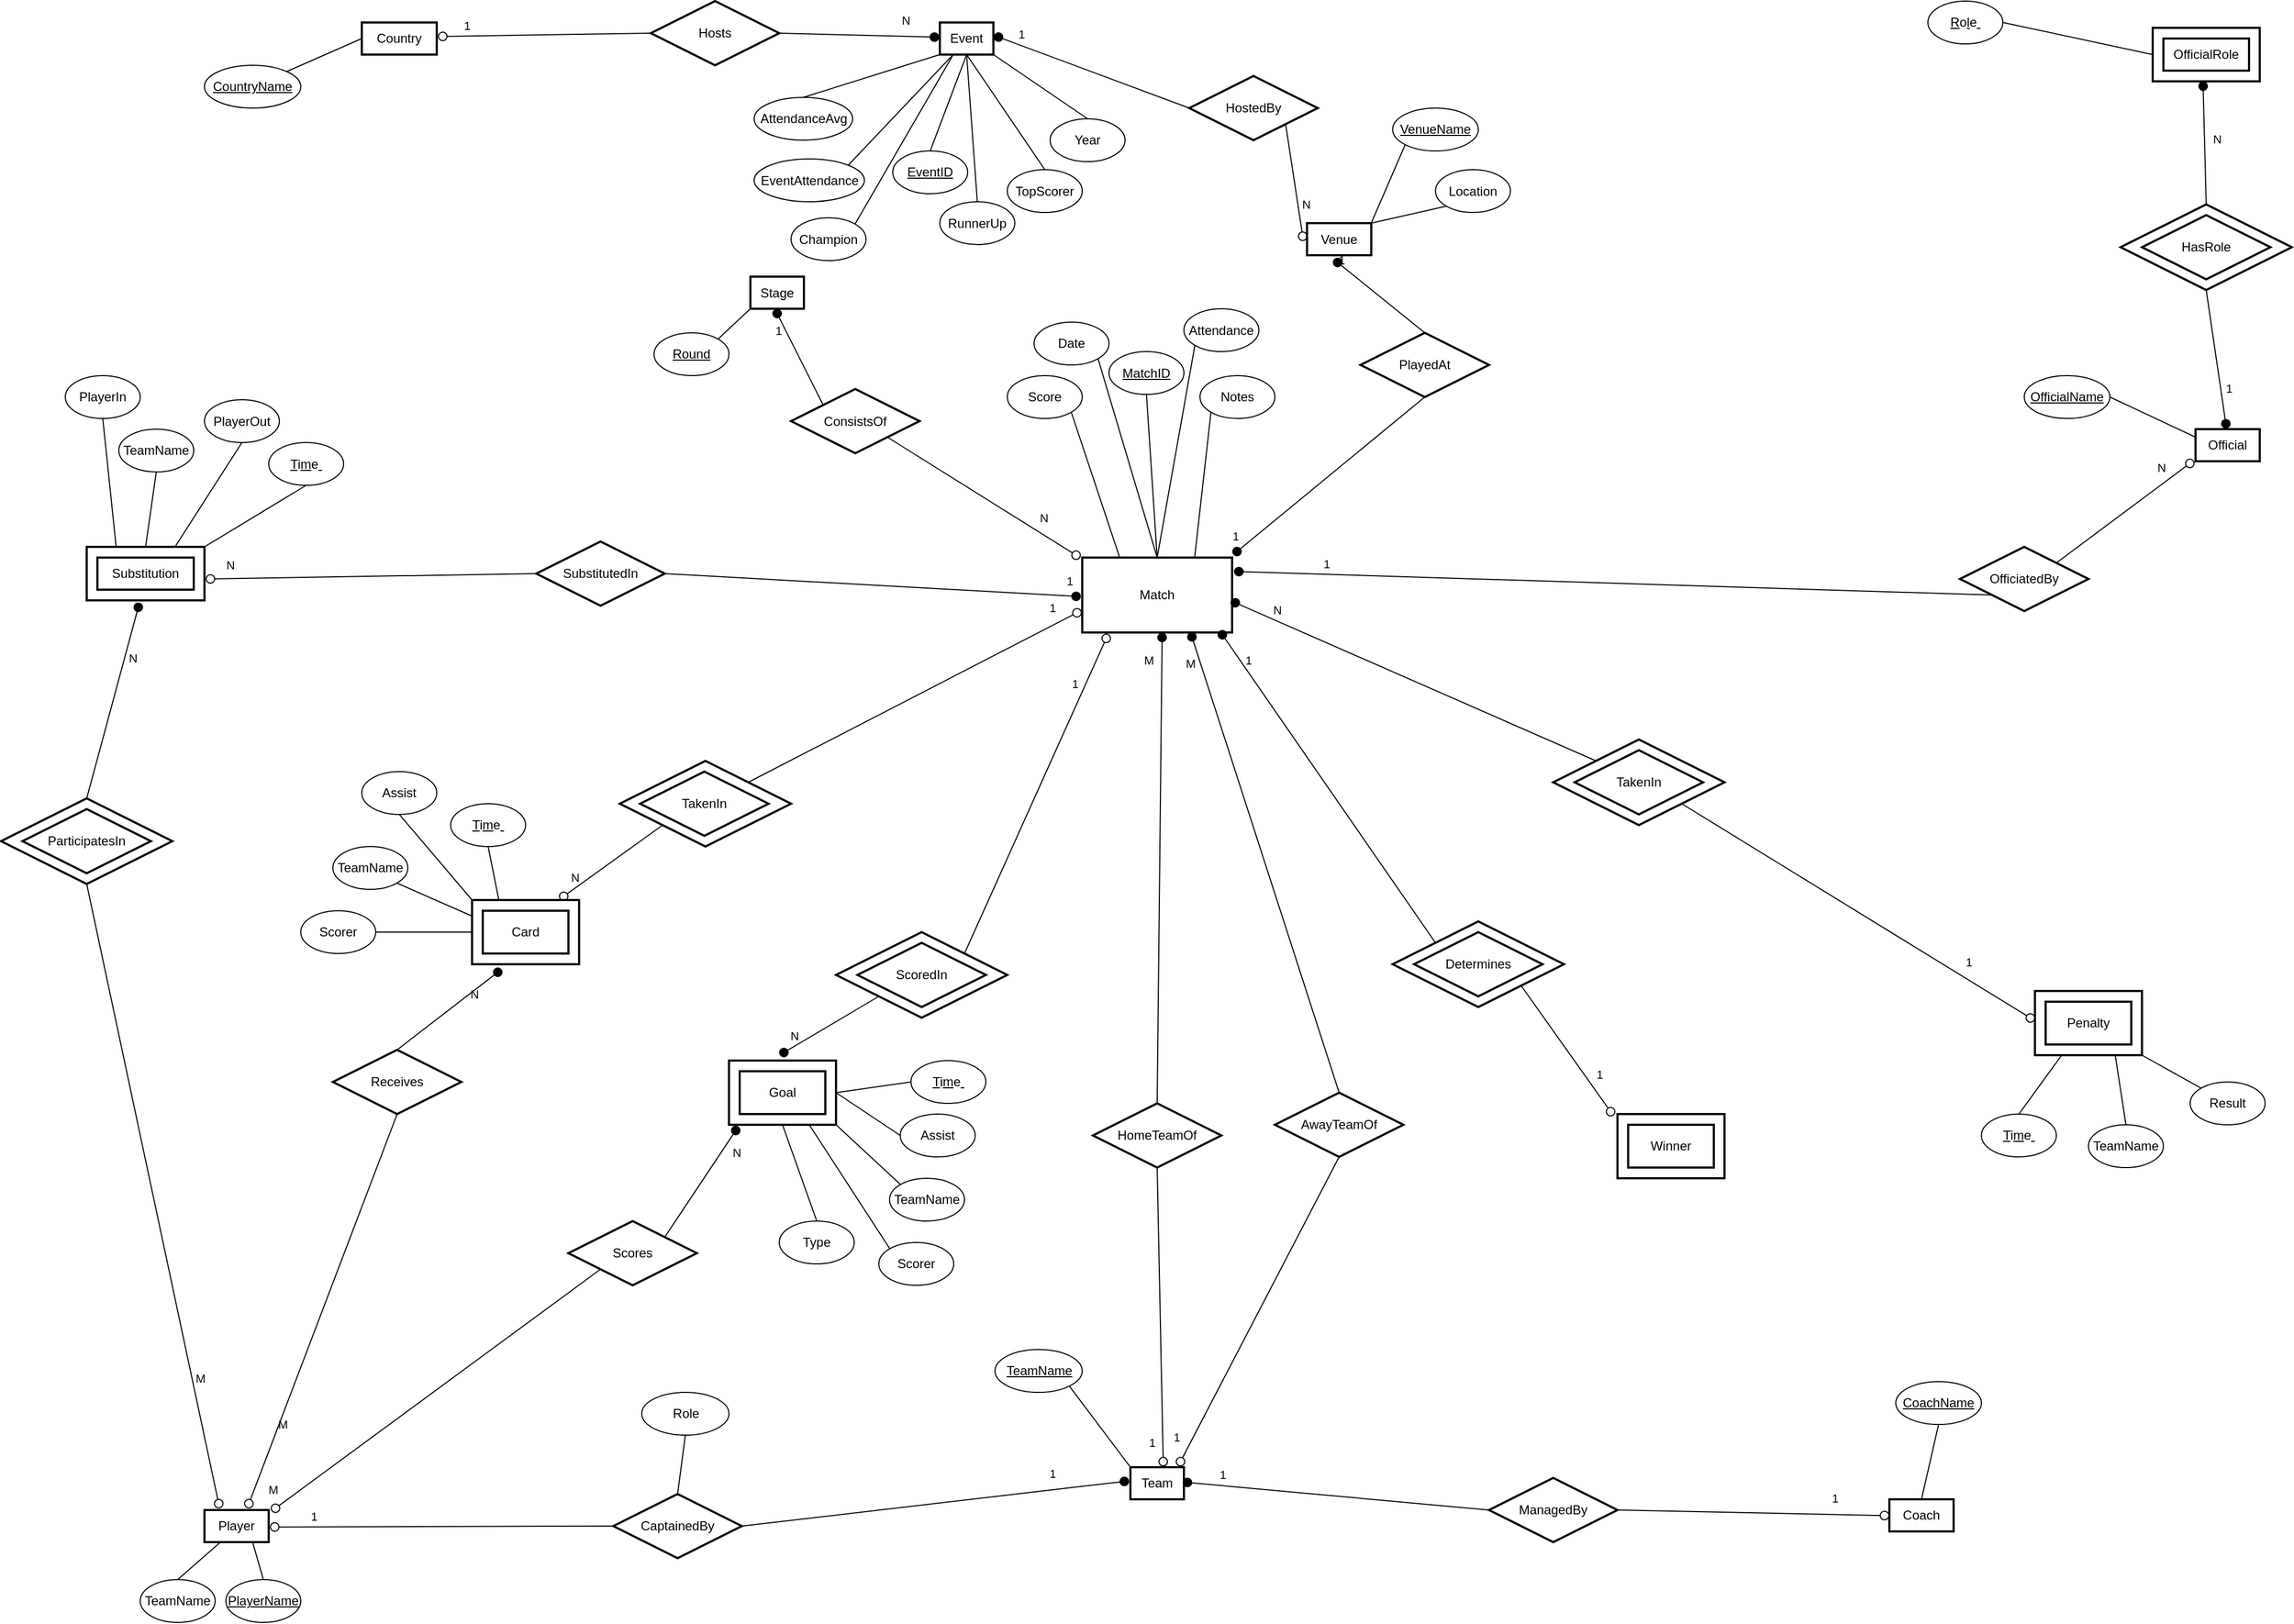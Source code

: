 <mxfile version="22.0.7" type="onedrive">
  <diagram name="Page-1" id="App9Iwsq-mg03enMHrIf">
    <mxGraphModel grid="1" page="1" gridSize="10" guides="1" tooltips="1" connect="1" arrows="1" fold="1" pageScale="1" pageWidth="2336" pageHeight="1654" background="#ffffff" math="0" shadow="0">
      <root>
        <mxCell id="0" />
        <mxCell id="1" parent="0" />
        <UserObject label="%Entity_Set%" Entity_Set="Event" Key="Year" Other_Attributes="Host, EventAddentance, AttendanceAvg, Matches, Champion, RunnerUp, TopScorer" placeholders="1" id="K_F7ODO9CJiv-tPrbr26-68">
          <mxCell style="whiteSpace=wrap;html=1;strokeWidth=2;" vertex="1" parent="1">
            <mxGeometry x="947" y="90" width="50" height="30" as="geometry" />
          </mxCell>
        </UserObject>
        <UserObject label="%Entity_Set%" Entity_Set="Match" Key="MatchID" Other_Attributes="Date, Score, Round, Venue, Attendance, Referee, Notes, Year" placeholders="1" id="K_F7ODO9CJiv-tPrbr26-69">
          <mxCell style="whiteSpace=wrap;html=1;strokeWidth=2;" vertex="1" parent="1">
            <mxGeometry x="1080" y="590" width="140" height="70" as="geometry" />
          </mxCell>
        </UserObject>
        <UserObject label="%Entity_Set%" Entity_Set="Venue" Key="VenueName" Other_Attributes="Location" placeholders="1" id="K_F7ODO9CJiv-tPrbr26-70">
          <mxCell style="whiteSpace=wrap;html=1;strokeWidth=2;" vertex="1" parent="1">
            <mxGeometry x="1290" y="277.5" width="60" height="30" as="geometry" />
          </mxCell>
        </UserObject>
        <UserObject label="%Entity_Set%" Entity_Set="Team" Key="TeamName, Year" Other_Attributes="Manager, Captain" placeholders="1" id="K_F7ODO9CJiv-tPrbr26-71">
          <mxCell style="whiteSpace=wrap;html=1;strokeWidth=2;" vertex="1" parent="1">
            <mxGeometry x="1125" y="1440" width="50" height="30" as="geometry" />
          </mxCell>
        </UserObject>
        <UserObject label="%Entity_Set%" Entity_Set="Coach" Key="CoachName" Other_Attributes="" placeholders="1" id="K_F7ODO9CJiv-tPrbr26-72">
          <mxCell style="whiteSpace=wrap;html=1;strokeWidth=2;" vertex="1" parent="1">
            <mxGeometry x="1834" y="1470" width="60" height="30" as="geometry" />
          </mxCell>
        </UserObject>
        <UserObject label="%Entity_Set%" Entity_Set="Stage" Key="Round, Year" Other_Attributes="" placeholders="1" id="K_F7ODO9CJiv-tPrbr26-73">
          <mxCell style="whiteSpace=wrap;html=1;strokeWidth=2;" vertex="1" parent="1">
            <mxGeometry x="770" y="327.5" width="50" height="30" as="geometry" />
          </mxCell>
        </UserObject>
        <UserObject label="%Entity_Set%" Entity_Set="Official" Key="OfficialName, MatchID" Other_Attributes="" placeholders="1" id="K_F7ODO9CJiv-tPrbr26-75">
          <mxCell style="whiteSpace=wrap;html=1;strokeWidth=2;" vertex="1" parent="1">
            <mxGeometry x="2120" y="470" width="60" height="30" as="geometry" />
          </mxCell>
        </UserObject>
        <UserObject label="%Entity_Set%" Entity_Set="Player" Key="PlayerName" Other_Attributes="TeamName, Role (Captain, Regular)" placeholders="1" id="K_F7ODO9CJiv-tPrbr26-81">
          <mxCell style="whiteSpace=wrap;html=1;strokeWidth=2;" vertex="1" parent="1">
            <mxGeometry x="260" y="1480" width="60" height="30" as="geometry" />
          </mxCell>
        </UserObject>
        <UserObject label="%Entity_Set%" Entity_Set="Country" Key="CountryName" Other_Attributes="" placeholders="1" id="K_F7ODO9CJiv-tPrbr26-82">
          <mxCell style="whiteSpace=wrap;html=1;strokeWidth=2;" vertex="1" parent="1">
            <mxGeometry x="407" y="90" width="70" height="30" as="geometry" />
          </mxCell>
        </UserObject>
        <mxCell id="K_F7ODO9CJiv-tPrbr26-116" value="HostedBy" style="shape=rhombus;perimeter=rhombusPerimeter;whiteSpace=wrap;html=1;align=center;strokeWidth=2;" vertex="1" parent="1">
          <mxGeometry x="1180" y="140" width="120" height="60" as="geometry" />
        </mxCell>
        <mxCell id="K_F7ODO9CJiv-tPrbr26-126" value="1" style="html=1;verticalAlign=bottom;labelBackgroundColor=none;startArrow=oval;startFill=1;startSize=8;endArrow=none;rounded=0;entryX=0;entryY=0.5;entryDx=0;entryDy=0;exitX=1.095;exitY=0.455;exitDx=0;exitDy=0;exitPerimeter=0;" edge="1" parent="1" source="K_F7ODO9CJiv-tPrbr26-68" target="K_F7ODO9CJiv-tPrbr26-116">
          <mxGeometry x="-0.769" y="1" relative="1" as="geometry">
            <mxPoint x="1530" y="210" as="sourcePoint" />
            <mxPoint x="1810" y="210" as="targetPoint" />
            <mxPoint as="offset" />
          </mxGeometry>
        </mxCell>
        <mxCell id="K_F7ODO9CJiv-tPrbr26-127" value="N" style="html=1;verticalAlign=bottom;labelBackgroundColor=none;startArrow=oval;startFill=0;startSize=8;endArrow=none;rounded=0;entryX=1;entryY=1;entryDx=0;entryDy=0;exitX=-0.067;exitY=0.41;exitDx=0;exitDy=0;exitPerimeter=0;" edge="1" parent="1" source="K_F7ODO9CJiv-tPrbr26-70" target="K_F7ODO9CJiv-tPrbr26-116">
          <mxGeometry x="-0.624" y="-6" relative="1" as="geometry">
            <mxPoint x="1430" y="130" as="sourcePoint" />
            <mxPoint x="1020" y="150" as="targetPoint" />
            <mxPoint as="offset" />
          </mxGeometry>
        </mxCell>
        <mxCell id="K_F7ODO9CJiv-tPrbr26-128" value="PlayedAt" style="shape=rhombus;perimeter=rhombusPerimeter;whiteSpace=wrap;html=1;align=center;strokeWidth=2;" vertex="1" parent="1">
          <mxGeometry x="1340" y="380" width="120" height="60" as="geometry" />
        </mxCell>
        <mxCell id="K_F7ODO9CJiv-tPrbr26-129" value="1" style="html=1;verticalAlign=bottom;labelBackgroundColor=none;startArrow=oval;startFill=1;startSize=8;endArrow=none;rounded=0;entryX=0.5;entryY=1;entryDx=0;entryDy=0;exitX=1.033;exitY=-0.081;exitDx=0;exitDy=0;exitPerimeter=0;" edge="1" parent="1" source="K_F7ODO9CJiv-tPrbr26-69" target="K_F7ODO9CJiv-tPrbr26-128">
          <mxGeometry x="-0.981" y="5" relative="1" as="geometry">
            <mxPoint x="1475" y="174" as="sourcePoint" />
            <mxPoint x="1820" y="220" as="targetPoint" />
            <mxPoint as="offset" />
          </mxGeometry>
        </mxCell>
        <mxCell id="K_F7ODO9CJiv-tPrbr26-130" value="1" style="html=1;verticalAlign=bottom;labelBackgroundColor=none;startArrow=oval;startFill=1;startSize=8;endArrow=none;rounded=0;entryX=0.5;entryY=0;entryDx=0;entryDy=0;exitX=0.476;exitY=1.224;exitDx=0;exitDy=0;exitPerimeter=0;" edge="1" parent="1" source="K_F7ODO9CJiv-tPrbr26-70" target="K_F7ODO9CJiv-tPrbr26-128">
          <mxGeometry x="-0.876" y="-3" relative="1" as="geometry">
            <mxPoint x="1780" y="200" as="sourcePoint" />
            <mxPoint x="1760" y="190" as="targetPoint" />
            <mxPoint as="offset" />
          </mxGeometry>
        </mxCell>
        <mxCell id="K_F7ODO9CJiv-tPrbr26-131" value="HomeTeamOf" style="shape=rhombus;perimeter=rhombusPerimeter;whiteSpace=wrap;html=1;align=center;strokeWidth=2;" vertex="1" parent="1">
          <mxGeometry x="1090" y="1100" width="120" height="60" as="geometry" />
        </mxCell>
        <mxCell id="K_F7ODO9CJiv-tPrbr26-132" value="1" style="html=1;verticalAlign=bottom;labelBackgroundColor=none;startArrow=oval;startFill=0;startSize=8;endArrow=none;rounded=0;entryX=0.5;entryY=1;entryDx=0;entryDy=0;exitX=0.613;exitY=-0.173;exitDx=0;exitDy=0;exitPerimeter=0;" edge="1" parent="1" source="K_F7ODO9CJiv-tPrbr26-71" target="K_F7ODO9CJiv-tPrbr26-131">
          <mxGeometry x="-0.935" y="10" relative="1" as="geometry">
            <mxPoint x="1390" y="990" as="sourcePoint" />
            <mxPoint x="1465" y="940" as="targetPoint" />
            <mxPoint as="offset" />
          </mxGeometry>
        </mxCell>
        <mxCell id="K_F7ODO9CJiv-tPrbr26-133" value="M" style="html=1;verticalAlign=bottom;labelBackgroundColor=none;startArrow=oval;startFill=1;startSize=8;endArrow=none;rounded=0;entryX=0.5;entryY=0;entryDx=0;entryDy=0;exitX=0.533;exitY=1.066;exitDx=0;exitDy=0;exitPerimeter=0;" edge="1" parent="1" source="K_F7ODO9CJiv-tPrbr26-69" target="K_F7ODO9CJiv-tPrbr26-131">
          <mxGeometry x="-0.857" y="-12" relative="1" as="geometry">
            <mxPoint x="1631" y="927" as="sourcePoint" />
            <mxPoint x="1665" y="985" as="targetPoint" />
            <mxPoint as="offset" />
          </mxGeometry>
        </mxCell>
        <mxCell id="K_F7ODO9CJiv-tPrbr26-134" value="ManagedBy" style="shape=rhombus;perimeter=rhombusPerimeter;whiteSpace=wrap;html=1;align=center;strokeWidth=2;" vertex="1" parent="1">
          <mxGeometry x="1460" y="1450" width="120" height="60" as="geometry" />
        </mxCell>
        <mxCell id="K_F7ODO9CJiv-tPrbr26-135" value="1" style="html=1;verticalAlign=bottom;labelBackgroundColor=none;startArrow=oval;startFill=1;startSize=8;endArrow=none;rounded=0;entryX=0;entryY=0.5;entryDx=0;entryDy=0;exitX=1.066;exitY=0.475;exitDx=0;exitDy=0;exitPerimeter=0;" edge="1" parent="1" source="K_F7ODO9CJiv-tPrbr26-71" target="K_F7ODO9CJiv-tPrbr26-134">
          <mxGeometry x="-0.769" y="1" relative="1" as="geometry">
            <mxPoint x="1600" y="1019" as="sourcePoint" />
            <mxPoint x="1945" y="1065" as="targetPoint" />
            <mxPoint as="offset" />
          </mxGeometry>
        </mxCell>
        <mxCell id="K_F7ODO9CJiv-tPrbr26-136" value="1" style="html=1;verticalAlign=bottom;labelBackgroundColor=none;startArrow=oval;startFill=0;startSize=8;endArrow=none;rounded=0;entryX=1;entryY=0.5;entryDx=0;entryDy=0;exitX=-0.075;exitY=0.505;exitDx=0;exitDy=0;exitPerimeter=0;" edge="1" parent="1" source="K_F7ODO9CJiv-tPrbr26-72" target="K_F7ODO9CJiv-tPrbr26-134">
          <mxGeometry x="-0.624" y="-6" relative="1" as="geometry">
            <mxPoint x="1851" y="977" as="sourcePoint" />
            <mxPoint x="1885" y="1035" as="targetPoint" />
            <mxPoint as="offset" />
          </mxGeometry>
        </mxCell>
        <mxCell id="K_F7ODO9CJiv-tPrbr26-142" value="CaptainedBy" style="shape=rhombus;perimeter=rhombusPerimeter;whiteSpace=wrap;html=1;align=center;strokeWidth=2;" vertex="1" parent="1">
          <mxGeometry x="642" y="1465" width="120" height="60" as="geometry" />
        </mxCell>
        <mxCell id="K_F7ODO9CJiv-tPrbr26-143" value="1" style="html=1;verticalAlign=bottom;labelBackgroundColor=none;startArrow=oval;startFill=0;startSize=8;endArrow=none;rounded=0;entryX=0;entryY=0.5;entryDx=0;entryDy=0;exitX=1.094;exitY=0.528;exitDx=0;exitDy=0;exitPerimeter=0;" edge="1" parent="1" source="K_F7ODO9CJiv-tPrbr26-81" target="K_F7ODO9CJiv-tPrbr26-142">
          <mxGeometry x="-0.769" y="1" relative="1" as="geometry">
            <mxPoint x="580" y="1474" as="sourcePoint" />
            <mxPoint x="987" y="1395" as="targetPoint" />
            <mxPoint as="offset" />
          </mxGeometry>
        </mxCell>
        <mxCell id="K_F7ODO9CJiv-tPrbr26-144" value="1" style="html=1;verticalAlign=bottom;labelBackgroundColor=none;startArrow=oval;startFill=1;startSize=8;endArrow=none;rounded=0;entryX=1;entryY=0.5;entryDx=0;entryDy=0;exitX=-0.113;exitY=0.443;exitDx=0;exitDy=0;exitPerimeter=0;" edge="1" parent="1" source="K_F7ODO9CJiv-tPrbr26-71" target="K_F7ODO9CJiv-tPrbr26-142">
          <mxGeometry x="-0.624" y="-6" relative="1" as="geometry">
            <mxPoint x="1398" y="1125" as="sourcePoint" />
            <mxPoint x="1487" y="1045" as="targetPoint" />
            <mxPoint as="offset" />
          </mxGeometry>
        </mxCell>
        <mxCell id="K_F7ODO9CJiv-tPrbr26-149" value="N" style="html=1;verticalAlign=bottom;labelBackgroundColor=none;startArrow=oval;startFill=1;startSize=8;endArrow=none;rounded=0;entryX=0;entryY=1;entryDx=0;entryDy=0;exitX=0.513;exitY=-0.125;exitDx=0;exitDy=0;exitPerimeter=0;" edge="1" parent="1" source="K_F7ODO9CJiv-tPrbr26-278" target="K_F7ODO9CJiv-tPrbr26-275">
          <mxGeometry x="-0.769" y="1" relative="1" as="geometry">
            <mxPoint x="828.5" y="1055.8" as="sourcePoint" />
            <mxPoint x="940" y="925" as="targetPoint" />
            <mxPoint as="offset" />
          </mxGeometry>
        </mxCell>
        <mxCell id="K_F7ODO9CJiv-tPrbr26-150" value="1" style="html=1;verticalAlign=bottom;labelBackgroundColor=none;startArrow=oval;startFill=0;startSize=8;endArrow=none;rounded=0;entryX=1;entryY=0;entryDx=0;entryDy=0;exitX=0.16;exitY=1.079;exitDx=0;exitDy=0;exitPerimeter=0;" edge="1" parent="1" source="K_F7ODO9CJiv-tPrbr26-69" target="K_F7ODO9CJiv-tPrbr26-275">
          <mxGeometry x="-0.632" y="-6" relative="1" as="geometry">
            <mxPoint x="1480" y="755" as="sourcePoint" />
            <mxPoint x="1000" y="895" as="targetPoint" />
            <mxPoint as="offset" />
          </mxGeometry>
        </mxCell>
        <mxCell id="K_F7ODO9CJiv-tPrbr26-151" value="Scores" style="shape=rhombus;perimeter=rhombusPerimeter;whiteSpace=wrap;html=1;align=center;strokeWidth=2;" vertex="1" parent="1">
          <mxGeometry x="600" y="1210" width="120" height="60" as="geometry" />
        </mxCell>
        <mxCell id="K_F7ODO9CJiv-tPrbr26-152" value="N" style="html=1;verticalAlign=bottom;labelBackgroundColor=none;startArrow=oval;startFill=1;startSize=8;endArrow=none;rounded=0;entryX=1;entryY=0;entryDx=0;entryDy=0;exitX=0.063;exitY=1.089;exitDx=0;exitDy=0;exitPerimeter=0;" edge="1" parent="1" source="K_F7ODO9CJiv-tPrbr26-278" target="K_F7ODO9CJiv-tPrbr26-151">
          <mxGeometry x="-0.592" y="17" relative="1" as="geometry">
            <mxPoint x="823.05" y="1094.35" as="sourcePoint" />
            <mxPoint x="837" y="1255" as="targetPoint" />
            <mxPoint as="offset" />
          </mxGeometry>
        </mxCell>
        <mxCell id="K_F7ODO9CJiv-tPrbr26-153" value="M" style="html=1;verticalAlign=bottom;labelBackgroundColor=none;startArrow=oval;startFill=0;startSize=8;endArrow=none;rounded=0;entryX=0;entryY=1;entryDx=0;entryDy=0;exitX=1.106;exitY=-0.056;exitDx=0;exitDy=0;exitPerimeter=0;" edge="1" parent="1" source="K_F7ODO9CJiv-tPrbr26-81" target="K_F7ODO9CJiv-tPrbr26-151">
          <mxGeometry x="-0.986" y="8" relative="1" as="geometry">
            <mxPoint x="688" y="1305" as="sourcePoint" />
            <mxPoint x="777" y="1225" as="targetPoint" />
            <mxPoint as="offset" />
          </mxGeometry>
        </mxCell>
        <mxCell id="K_F7ODO9CJiv-tPrbr26-155" value="N" style="html=1;verticalAlign=bottom;labelBackgroundColor=none;startArrow=oval;startFill=1;startSize=8;endArrow=none;rounded=0;entryX=0;entryY=0;entryDx=0;entryDy=0;exitX=1.021;exitY=0.603;exitDx=0;exitDy=0;exitPerimeter=0;" edge="1" parent="1" source="K_F7ODO9CJiv-tPrbr26-69" target="K_F7ODO9CJiv-tPrbr26-309">
          <mxGeometry x="-0.769" y="1" relative="1" as="geometry">
            <mxPoint x="1612" y="669" as="sourcePoint" />
            <mxPoint x="1540" y="797" as="targetPoint" />
            <mxPoint as="offset" />
          </mxGeometry>
        </mxCell>
        <mxCell id="K_F7ODO9CJiv-tPrbr26-156" value="1" style="html=1;verticalAlign=bottom;labelBackgroundColor=none;startArrow=oval;startFill=0;startSize=8;endArrow=none;rounded=0;entryX=1;entryY=1;entryDx=0;entryDy=0;exitX=-0.043;exitY=0.42;exitDx=0;exitDy=0;exitPerimeter=0;" edge="1" parent="1" source="K_F7ODO9CJiv-tPrbr26-312" target="K_F7ODO9CJiv-tPrbr26-309">
          <mxGeometry x="-0.624" y="-6" relative="1" as="geometry">
            <mxPoint x="1965.86" y="1025.81" as="sourcePoint" />
            <mxPoint x="1660" y="797" as="targetPoint" />
            <mxPoint as="offset" />
          </mxGeometry>
        </mxCell>
        <mxCell id="K_F7ODO9CJiv-tPrbr26-159" value="1" style="html=1;verticalAlign=bottom;labelBackgroundColor=none;startArrow=oval;startFill=0;startSize=8;endArrow=none;rounded=0;entryX=1;entryY=0;entryDx=0;entryDy=0;exitX=-0.035;exitY=0.737;exitDx=0;exitDy=0;exitPerimeter=0;" edge="1" parent="1" source="K_F7ODO9CJiv-tPrbr26-69" target="K_F7ODO9CJiv-tPrbr26-325">
          <mxGeometry x="-0.87" y="-7" relative="1" as="geometry">
            <mxPoint x="1372" y="701" as="sourcePoint" />
            <mxPoint x="732.0" y="795" as="targetPoint" />
            <mxPoint as="offset" />
          </mxGeometry>
        </mxCell>
        <mxCell id="K_F7ODO9CJiv-tPrbr26-160" value="SubstitutedIn" style="shape=rhombus;perimeter=rhombusPerimeter;whiteSpace=wrap;html=1;align=center;strokeWidth=2;" vertex="1" parent="1">
          <mxGeometry x="570" y="575" width="120" height="60" as="geometry" />
        </mxCell>
        <mxCell id="K_F7ODO9CJiv-tPrbr26-161" value="1" style="html=1;verticalAlign=bottom;labelBackgroundColor=none;startArrow=oval;startFill=1;startSize=8;endArrow=none;rounded=0;entryX=1;entryY=0.5;entryDx=0;entryDy=0;exitX=-0.041;exitY=0.517;exitDx=0;exitDy=0;exitPerimeter=0;" edge="1" parent="1" source="K_F7ODO9CJiv-tPrbr26-69" target="K_F7ODO9CJiv-tPrbr26-160">
          <mxGeometry x="-0.964" y="-6" relative="1" as="geometry">
            <mxPoint x="1050" y="559" as="sourcePoint" />
            <mxPoint x="1457" y="480" as="targetPoint" />
            <mxPoint y="1" as="offset" />
          </mxGeometry>
        </mxCell>
        <mxCell id="K_F7ODO9CJiv-tPrbr26-162" value="N" style="html=1;verticalAlign=bottom;labelBackgroundColor=none;startArrow=oval;startFill=0;startSize=8;endArrow=none;rounded=0;entryX=0;entryY=0.5;entryDx=0;entryDy=0;exitX=1.051;exitY=0.599;exitDx=0;exitDy=0;exitPerimeter=0;" edge="1" parent="1" source="K_F7ODO9CJiv-tPrbr26-356" target="K_F7ODO9CJiv-tPrbr26-160">
          <mxGeometry x="-0.879" y="4" relative="1" as="geometry">
            <mxPoint x="320" y="610" as="sourcePoint" />
            <mxPoint x="837" y="770" as="targetPoint" />
            <mxPoint as="offset" />
          </mxGeometry>
        </mxCell>
        <mxCell id="K_F7ODO9CJiv-tPrbr26-165" value="N" style="html=1;verticalAlign=bottom;labelBackgroundColor=none;startArrow=oval;startFill=1;startSize=8;endArrow=none;rounded=0;entryX=0.5;entryY=0;entryDx=0;entryDy=0;exitX=0.438;exitY=1.129;exitDx=0;exitDy=0;exitPerimeter=0;" edge="1" parent="1" source="K_F7ODO9CJiv-tPrbr26-356" target="K_F7ODO9CJiv-tPrbr26-354">
          <mxGeometry x="-0.401" y="10" relative="1" as="geometry">
            <mxPoint x="220" y="690" as="sourcePoint" />
            <mxPoint x="160" y="760" as="targetPoint" />
            <mxPoint as="offset" />
          </mxGeometry>
        </mxCell>
        <mxCell id="K_F7ODO9CJiv-tPrbr26-166" value="M" style="html=1;verticalAlign=bottom;labelBackgroundColor=none;startArrow=oval;startFill=0;startSize=8;endArrow=none;rounded=0;exitX=0.222;exitY=-0.198;exitDx=0;exitDy=0;exitPerimeter=0;entryX=0.5;entryY=1;entryDx=0;entryDy=0;" edge="1" parent="1" source="K_F7ODO9CJiv-tPrbr26-81" target="K_F7ODO9CJiv-tPrbr26-354">
          <mxGeometry x="-0.63" y="-6" relative="1" as="geometry">
            <mxPoint x="270" y="1290" as="sourcePoint" />
            <mxPoint x="150" y="940" as="targetPoint" />
            <mxPoint as="offset" />
          </mxGeometry>
        </mxCell>
        <mxCell id="K_F7ODO9CJiv-tPrbr26-171" value="OfficiatedBy" style="shape=rhombus;perimeter=rhombusPerimeter;whiteSpace=wrap;html=1;align=center;strokeWidth=2;" vertex="1" parent="1">
          <mxGeometry x="1900" y="580" width="120" height="60" as="geometry" />
        </mxCell>
        <mxCell id="K_F7ODO9CJiv-tPrbr26-172" value="1" style="html=1;verticalAlign=bottom;labelBackgroundColor=none;startArrow=oval;startFill=1;startSize=8;endArrow=none;rounded=0;entryX=0;entryY=1;entryDx=0;entryDy=0;exitX=1.045;exitY=0.187;exitDx=0;exitDy=0;exitPerimeter=0;" edge="1" parent="1" source="K_F7ODO9CJiv-tPrbr26-69" target="K_F7ODO9CJiv-tPrbr26-171">
          <mxGeometry x="-0.769" y="1" relative="1" as="geometry">
            <mxPoint x="1674" y="529" as="sourcePoint" />
            <mxPoint x="2149" y="455" as="targetPoint" />
            <mxPoint as="offset" />
          </mxGeometry>
        </mxCell>
        <mxCell id="K_F7ODO9CJiv-tPrbr26-173" value="N" style="html=1;verticalAlign=bottom;labelBackgroundColor=none;startArrow=oval;startFill=0;startSize=8;endArrow=none;rounded=0;entryX=1;entryY=0;entryDx=0;entryDy=0;exitX=-0.088;exitY=1.067;exitDx=0;exitDy=0;exitPerimeter=0;" edge="1" parent="1" source="K_F7ODO9CJiv-tPrbr26-75" target="K_F7ODO9CJiv-tPrbr26-171">
          <mxGeometry x="-0.624" y="-6" relative="1" as="geometry">
            <mxPoint x="2036" y="531" as="sourcePoint" />
            <mxPoint x="2089" y="425" as="targetPoint" />
            <mxPoint as="offset" />
          </mxGeometry>
        </mxCell>
        <mxCell id="K_F7ODO9CJiv-tPrbr26-174" value="Receives" style="shape=rhombus;perimeter=rhombusPerimeter;whiteSpace=wrap;html=1;align=center;strokeWidth=2;" vertex="1" parent="1">
          <mxGeometry x="380" y="1050" width="120" height="60" as="geometry" />
        </mxCell>
        <mxCell id="K_F7ODO9CJiv-tPrbr26-175" value="N" style="html=1;verticalAlign=bottom;labelBackgroundColor=none;startArrow=oval;startFill=1;startSize=8;endArrow=none;rounded=0;entryX=0.5;entryY=0;entryDx=0;entryDy=0;exitX=0.24;exitY=1.125;exitDx=0;exitDy=0;exitPerimeter=0;" edge="1" parent="1" source="K_F7ODO9CJiv-tPrbr26-331" target="K_F7ODO9CJiv-tPrbr26-174">
          <mxGeometry x="-0.401" y="10" relative="1" as="geometry">
            <mxPoint x="524.05" y="965.07" as="sourcePoint" />
            <mxPoint x="1097" y="1504" as="targetPoint" />
            <mxPoint as="offset" />
          </mxGeometry>
        </mxCell>
        <mxCell id="K_F7ODO9CJiv-tPrbr26-176" value="M" style="html=1;verticalAlign=bottom;labelBackgroundColor=none;startArrow=oval;startFill=0;startSize=8;endArrow=none;rounded=0;entryX=0.5;entryY=1;entryDx=0;entryDy=0;exitX=0.692;exitY=-0.198;exitDx=0;exitDy=0;exitPerimeter=0;" edge="1" parent="1" source="K_F7ODO9CJiv-tPrbr26-81" target="K_F7ODO9CJiv-tPrbr26-174">
          <mxGeometry x="-0.63" y="-6" relative="1" as="geometry">
            <mxPoint x="427" y="1454" as="sourcePoint" />
            <mxPoint x="1037" y="1474" as="targetPoint" />
            <mxPoint as="offset" />
          </mxGeometry>
        </mxCell>
        <mxCell id="K_F7ODO9CJiv-tPrbr26-177" value="Hosts" style="shape=rhombus;perimeter=rhombusPerimeter;whiteSpace=wrap;html=1;align=center;strokeWidth=2;" vertex="1" parent="1">
          <mxGeometry x="677" y="70" width="120" height="60" as="geometry" />
        </mxCell>
        <mxCell id="K_F7ODO9CJiv-tPrbr26-178" value="1" style="html=1;verticalAlign=bottom;labelBackgroundColor=none;startArrow=oval;startFill=0;startSize=8;endArrow=none;rounded=0;entryX=0;entryY=0.5;entryDx=0;entryDy=0;exitX=1.08;exitY=0.434;exitDx=0;exitDy=0;exitPerimeter=0;" edge="1" parent="1" source="K_F7ODO9CJiv-tPrbr26-82" target="K_F7ODO9CJiv-tPrbr26-177">
          <mxGeometry x="-0.769" y="1" relative="1" as="geometry">
            <mxPoint x="427" y="296" as="sourcePoint" />
            <mxPoint x="1048" y="215" as="targetPoint" />
            <mxPoint as="offset" />
          </mxGeometry>
        </mxCell>
        <mxCell id="K_F7ODO9CJiv-tPrbr26-179" value="N" style="html=1;verticalAlign=bottom;labelBackgroundColor=none;startArrow=oval;startFill=1;startSize=8;endArrow=none;rounded=0;entryX=1;entryY=0.5;entryDx=0;entryDy=0;exitX=-0.102;exitY=0.455;exitDx=0;exitDy=0;exitPerimeter=0;" edge="1" parent="1" source="K_F7ODO9CJiv-tPrbr26-68" target="K_F7ODO9CJiv-tPrbr26-177">
          <mxGeometry x="-0.624" y="-6" relative="1" as="geometry">
            <mxPoint x="980" y="283" as="sourcePoint" />
            <mxPoint x="988" y="185" as="targetPoint" />
            <mxPoint as="offset" />
          </mxGeometry>
        </mxCell>
        <mxCell id="K_F7ODO9CJiv-tPrbr26-180" value="ConsistsOf" style="shape=rhombus;perimeter=rhombusPerimeter;whiteSpace=wrap;html=1;align=center;strokeWidth=2;" vertex="1" parent="1">
          <mxGeometry x="808" y="432.5" width="120" height="60" as="geometry" />
        </mxCell>
        <mxCell id="K_F7ODO9CJiv-tPrbr26-181" value="1" style="html=1;verticalAlign=bottom;labelBackgroundColor=none;startArrow=oval;startFill=1;startSize=8;endArrow=none;rounded=0;entryX=0;entryY=0;entryDx=0;entryDy=0;exitX=0.5;exitY=1.15;exitDx=0;exitDy=0;exitPerimeter=0;" edge="1" parent="1" source="K_F7ODO9CJiv-tPrbr26-73" target="K_F7ODO9CJiv-tPrbr26-180">
          <mxGeometry x="-0.524" y="-11" relative="1" as="geometry">
            <mxPoint x="613.5" y="500.5" as="sourcePoint" />
            <mxPoint x="1178.5" y="612.5" as="targetPoint" />
            <mxPoint as="offset" />
          </mxGeometry>
        </mxCell>
        <mxCell id="K_F7ODO9CJiv-tPrbr26-182" value="N" style="html=1;verticalAlign=bottom;labelBackgroundColor=none;startArrow=oval;startFill=0;startSize=8;endArrow=none;rounded=0;entryX=1;entryY=1;entryDx=0;entryDy=0;exitX=-0.041;exitY=-0.032;exitDx=0;exitDy=0;exitPerimeter=0;" edge="1" parent="1" source="K_F7ODO9CJiv-tPrbr26-69" target="K_F7ODO9CJiv-tPrbr26-180">
          <mxGeometry x="-0.624" y="-6" relative="1" as="geometry">
            <mxPoint x="1575" y="514" as="sourcePoint" />
            <mxPoint x="1620.5" y="595" as="targetPoint" />
            <mxPoint as="offset" />
          </mxGeometry>
        </mxCell>
        <mxCell id="K_F7ODO9CJiv-tPrbr26-184" value="1" style="html=1;verticalAlign=bottom;labelBackgroundColor=none;startArrow=oval;startFill=1;startSize=8;endArrow=none;rounded=0;exitX=0.935;exitY=1.03;exitDx=0;exitDy=0;exitPerimeter=0;entryX=0;entryY=0;entryDx=0;entryDy=0;" edge="1" parent="1" source="K_F7ODO9CJiv-tPrbr26-69" target="K_F7ODO9CJiv-tPrbr26-228">
          <mxGeometry x="-0.769" y="1" relative="1" as="geometry">
            <mxPoint x="1430" y="798" as="sourcePoint" />
            <mxPoint x="1270" y="890" as="targetPoint" />
            <mxPoint as="offset" />
          </mxGeometry>
        </mxCell>
        <mxCell id="K_F7ODO9CJiv-tPrbr26-185" value="1" style="html=1;verticalAlign=bottom;labelBackgroundColor=none;startArrow=oval;startFill=0;startSize=8;endArrow=none;rounded=0;exitX=-0.064;exitY=-0.037;exitDx=0;exitDy=0;exitPerimeter=0;entryX=1;entryY=1;entryDx=0;entryDy=0;" edge="1" parent="1" source="K_F7ODO9CJiv-tPrbr26-226" target="K_F7ODO9CJiv-tPrbr26-228">
          <mxGeometry x="-0.625" y="-6" relative="1" as="geometry">
            <mxPoint x="1440" y="1190" as="sourcePoint" />
            <mxPoint x="1535" y="1060" as="targetPoint" />
            <mxPoint as="offset" />
          </mxGeometry>
        </mxCell>
        <mxCell id="K_F7ODO9CJiv-tPrbr26-189" value="" style="group" connectable="0" vertex="1" parent="1">
          <mxGeometry x="2080" y="95" width="100" height="50" as="geometry" />
        </mxCell>
        <mxCell id="K_F7ODO9CJiv-tPrbr26-186" value="" style="rounded=0;whiteSpace=wrap;html=1;strokeWidth=2;" vertex="1" parent="K_F7ODO9CJiv-tPrbr26-189">
          <mxGeometry width="100" height="50" as="geometry" />
        </mxCell>
        <UserObject label="%Entity_Set%" Entity_Set="OfficialRole" Key="Role (partial key)" Other_Attributes="Referee, AR1, AR2, 4th, VAR" placeholders="1" id="K_F7ODO9CJiv-tPrbr26-76">
          <mxCell style="whiteSpace=wrap;html=1;strokeWidth=2;" vertex="1" parent="K_F7ODO9CJiv-tPrbr26-189">
            <mxGeometry x="10" y="10" width="80" height="30" as="geometry" />
          </mxCell>
        </UserObject>
        <mxCell id="K_F7ODO9CJiv-tPrbr26-191" value="N" style="html=1;verticalAlign=bottom;labelBackgroundColor=none;startArrow=oval;startFill=1;startSize=8;endArrow=none;rounded=0;exitX=0.471;exitY=1.089;exitDx=0;exitDy=0;exitPerimeter=0;entryX=0.5;entryY=0;entryDx=0;entryDy=0;" edge="1" parent="1" source="K_F7ODO9CJiv-tPrbr26-186" target="K_F7ODO9CJiv-tPrbr26-193">
          <mxGeometry x="0.054" y="11" relative="1" as="geometry">
            <mxPoint x="1940" y="229" as="sourcePoint" />
            <mxPoint x="2110" y="190" as="targetPoint" />
            <mxPoint as="offset" />
          </mxGeometry>
        </mxCell>
        <mxCell id="K_F7ODO9CJiv-tPrbr26-192" value="1" style="html=1;verticalAlign=bottom;labelBackgroundColor=none;startArrow=oval;startFill=1;startSize=8;endArrow=none;rounded=0;exitX=0.472;exitY=-0.167;exitDx=0;exitDy=0;exitPerimeter=0;entryX=0.5;entryY=1;entryDx=0;entryDy=0;" edge="1" parent="1" source="K_F7ODO9CJiv-tPrbr26-75" target="K_F7ODO9CJiv-tPrbr26-193">
          <mxGeometry x="-0.624" y="-6" relative="1" as="geometry">
            <mxPoint x="2142" y="321" as="sourcePoint" />
            <mxPoint x="2110" y="300" as="targetPoint" />
            <mxPoint as="offset" />
          </mxGeometry>
        </mxCell>
        <mxCell id="K_F7ODO9CJiv-tPrbr26-194" value="" style="group" connectable="0" vertex="1" parent="1">
          <mxGeometry x="2050" y="260" width="160" height="80" as="geometry" />
        </mxCell>
        <mxCell id="K_F7ODO9CJiv-tPrbr26-193" value="" style="rhombus;whiteSpace=wrap;html=1;strokeWidth=2;" vertex="1" parent="K_F7ODO9CJiv-tPrbr26-194">
          <mxGeometry width="160" height="80" as="geometry" />
        </mxCell>
        <mxCell id="K_F7ODO9CJiv-tPrbr26-190" value="HasRole" style="shape=rhombus;perimeter=rhombusPerimeter;whiteSpace=wrap;html=1;align=center;strokeWidth=2;" vertex="1" parent="K_F7ODO9CJiv-tPrbr26-194">
          <mxGeometry x="20" y="10" width="120" height="60" as="geometry" />
        </mxCell>
        <mxCell id="K_F7ODO9CJiv-tPrbr26-200" value="Year" style="ellipse;whiteSpace=wrap;html=1;fontStyle=0" vertex="1" parent="1">
          <mxGeometry x="1050" y="180" width="70" height="40" as="geometry" />
        </mxCell>
        <mxCell id="K_F7ODO9CJiv-tPrbr26-201" value="" style="endArrow=none;html=1;rounded=0;entryX=1;entryY=1;entryDx=0;entryDy=0;exitX=0.5;exitY=0;exitDx=0;exitDy=0;" edge="1" parent="1" source="K_F7ODO9CJiv-tPrbr26-200" target="K_F7ODO9CJiv-tPrbr26-68">
          <mxGeometry width="50" height="50" relative="1" as="geometry">
            <mxPoint x="890" y="340" as="sourcePoint" />
            <mxPoint x="940" y="290" as="targetPoint" />
          </mxGeometry>
        </mxCell>
        <mxCell id="K_F7ODO9CJiv-tPrbr26-204" value="EventAttendance" style="ellipse;whiteSpace=wrap;html=1;" vertex="1" parent="1">
          <mxGeometry x="773.5" y="217.5" width="103" height="40" as="geometry" />
        </mxCell>
        <mxCell id="K_F7ODO9CJiv-tPrbr26-207" value="" style="endArrow=none;html=1;rounded=0;entryX=0.25;entryY=1;entryDx=0;entryDy=0;exitX=1;exitY=0;exitDx=0;exitDy=0;" edge="1" parent="1" source="K_F7ODO9CJiv-tPrbr26-213" target="K_F7ODO9CJiv-tPrbr26-68">
          <mxGeometry width="50" height="50" relative="1" as="geometry">
            <mxPoint x="620" y="300" as="sourcePoint" />
            <mxPoint x="647" y="240" as="targetPoint" />
          </mxGeometry>
        </mxCell>
        <mxCell id="K_F7ODO9CJiv-tPrbr26-208" value="" style="endArrow=none;html=1;rounded=0;entryX=0;entryY=1;entryDx=0;entryDy=0;exitX=0.5;exitY=0;exitDx=0;exitDy=0;" edge="1" parent="1" source="K_F7ODO9CJiv-tPrbr26-210" target="K_F7ODO9CJiv-tPrbr26-68">
          <mxGeometry width="50" height="50" relative="1" as="geometry">
            <mxPoint x="890" y="205" as="sourcePoint" />
            <mxPoint x="917" y="145" as="targetPoint" />
          </mxGeometry>
        </mxCell>
        <mxCell id="K_F7ODO9CJiv-tPrbr26-209" value="" style="endArrow=none;html=1;rounded=0;entryX=0.25;entryY=1;entryDx=0;entryDy=0;exitX=1;exitY=0;exitDx=0;exitDy=0;" edge="1" parent="1" source="K_F7ODO9CJiv-tPrbr26-204" target="K_F7ODO9CJiv-tPrbr26-68">
          <mxGeometry width="50" height="50" relative="1" as="geometry">
            <mxPoint x="523" y="290" as="sourcePoint" />
            <mxPoint x="550" y="230" as="targetPoint" />
          </mxGeometry>
        </mxCell>
        <mxCell id="K_F7ODO9CJiv-tPrbr26-210" value="AttendanceAvg" style="ellipse;whiteSpace=wrap;html=1;" vertex="1" parent="1">
          <mxGeometry x="773.5" y="160" width="92" height="40" as="geometry" />
        </mxCell>
        <mxCell id="K_F7ODO9CJiv-tPrbr26-212" value="Date" style="ellipse;whiteSpace=wrap;html=1;" vertex="1" parent="1">
          <mxGeometry x="1035" y="370" width="70" height="40" as="geometry" />
        </mxCell>
        <mxCell id="K_F7ODO9CJiv-tPrbr26-213" value="Champion" style="ellipse;whiteSpace=wrap;html=1;" vertex="1" parent="1">
          <mxGeometry x="808" y="272.5" width="70" height="40" as="geometry" />
        </mxCell>
        <mxCell id="K_F7ODO9CJiv-tPrbr26-214" value="TopScorer" style="ellipse;whiteSpace=wrap;html=1;" vertex="1" parent="1">
          <mxGeometry x="1010" y="227.5" width="70" height="40" as="geometry" />
        </mxCell>
        <mxCell id="K_F7ODO9CJiv-tPrbr26-215" value="RunnerUp" style="ellipse;whiteSpace=wrap;html=1;" vertex="1" parent="1">
          <mxGeometry x="947" y="257.5" width="70" height="40" as="geometry" />
        </mxCell>
        <mxCell id="K_F7ODO9CJiv-tPrbr26-217" value="&lt;u&gt;Round&lt;/u&gt;" style="ellipse;whiteSpace=wrap;html=1;" vertex="1" parent="1">
          <mxGeometry x="680" y="380" width="70" height="40" as="geometry" />
        </mxCell>
        <mxCell id="K_F7ODO9CJiv-tPrbr26-218" value="&lt;u&gt;TeamName&lt;/u&gt;" style="ellipse;whiteSpace=wrap;html=1;" vertex="1" parent="1">
          <mxGeometry x="998.5" y="1330" width="81.5" height="40" as="geometry" />
        </mxCell>
        <mxCell id="K_F7ODO9CJiv-tPrbr26-219" value="&lt;u&gt;VenueName&lt;/u&gt;" style="ellipse;whiteSpace=wrap;html=1;" vertex="1" parent="1">
          <mxGeometry x="1370" y="170" width="80" height="40" as="geometry" />
        </mxCell>
        <mxCell id="K_F7ODO9CJiv-tPrbr26-220" value="&lt;u&gt;MatchID&lt;/u&gt;" style="ellipse;whiteSpace=wrap;html=1;" vertex="1" parent="1">
          <mxGeometry x="1105" y="397.5" width="70" height="40" as="geometry" />
        </mxCell>
        <mxCell id="K_F7ODO9CJiv-tPrbr26-221" value="" style="endArrow=none;html=1;rounded=0;entryX=1;entryY=1;entryDx=0;entryDy=0;exitX=0.25;exitY=0;exitDx=0;exitDy=0;" edge="1" parent="1" source="K_F7ODO9CJiv-tPrbr26-69" target="K_F7ODO9CJiv-tPrbr26-239">
          <mxGeometry width="50" height="50" relative="1" as="geometry">
            <mxPoint x="503" y="270" as="sourcePoint" />
            <mxPoint x="530" y="210" as="targetPoint" />
          </mxGeometry>
        </mxCell>
        <mxCell id="K_F7ODO9CJiv-tPrbr26-222" value="" style="endArrow=none;html=1;rounded=0;entryX=1;entryY=1;entryDx=0;entryDy=0;exitX=0.5;exitY=0;exitDx=0;exitDy=0;" edge="1" parent="1" source="K_F7ODO9CJiv-tPrbr26-69" target="K_F7ODO9CJiv-tPrbr26-212">
          <mxGeometry width="50" height="50" relative="1" as="geometry">
            <mxPoint x="513" y="280" as="sourcePoint" />
            <mxPoint x="540" y="220" as="targetPoint" />
          </mxGeometry>
        </mxCell>
        <mxCell id="K_F7ODO9CJiv-tPrbr26-223" value="" style="endArrow=none;html=1;rounded=0;entryX=0.5;entryY=1;entryDx=0;entryDy=0;exitX=0.5;exitY=0;exitDx=0;exitDy=0;" edge="1" parent="1" source="K_F7ODO9CJiv-tPrbr26-69" target="K_F7ODO9CJiv-tPrbr26-220">
          <mxGeometry width="50" height="50" relative="1" as="geometry">
            <mxPoint x="523" y="290" as="sourcePoint" />
            <mxPoint x="550" y="230" as="targetPoint" />
          </mxGeometry>
        </mxCell>
        <mxCell id="K_F7ODO9CJiv-tPrbr26-224" value="" style="endArrow=none;html=1;rounded=0;entryX=0.5;entryY=1;entryDx=0;entryDy=0;exitX=0.5;exitY=0;exitDx=0;exitDy=0;" edge="1" parent="1" source="K_F7ODO9CJiv-tPrbr26-214" target="K_F7ODO9CJiv-tPrbr26-68">
          <mxGeometry width="50" height="50" relative="1" as="geometry">
            <mxPoint x="533" y="300" as="sourcePoint" />
            <mxPoint x="560" y="240" as="targetPoint" />
          </mxGeometry>
        </mxCell>
        <mxCell id="K_F7ODO9CJiv-tPrbr26-225" value="" style="endArrow=none;html=1;rounded=0;entryX=0.5;entryY=1;entryDx=0;entryDy=0;exitX=0.5;exitY=0;exitDx=0;exitDy=0;" edge="1" parent="1" source="K_F7ODO9CJiv-tPrbr26-215" target="K_F7ODO9CJiv-tPrbr26-68">
          <mxGeometry width="50" height="50" relative="1" as="geometry">
            <mxPoint x="543" y="310" as="sourcePoint" />
            <mxPoint x="570" y="250" as="targetPoint" />
          </mxGeometry>
        </mxCell>
        <mxCell id="K_F7ODO9CJiv-tPrbr26-230" value="" style="group" connectable="0" vertex="1" parent="1">
          <mxGeometry x="1370" y="930" width="160" height="80" as="geometry" />
        </mxCell>
        <mxCell id="K_F7ODO9CJiv-tPrbr26-228" value="" style="rhombus;whiteSpace=wrap;html=1;strokeWidth=2;container=0;" vertex="1" parent="K_F7ODO9CJiv-tPrbr26-230">
          <mxGeometry width="160" height="80" as="geometry" />
        </mxCell>
        <mxCell id="K_F7ODO9CJiv-tPrbr26-183" value="Determines" style="shape=rhombus;perimeter=rhombusPerimeter;whiteSpace=wrap;html=1;align=center;strokeWidth=2;container=0;" vertex="1" parent="K_F7ODO9CJiv-tPrbr26-230">
          <mxGeometry x="20" y="10" width="120" height="60" as="geometry" />
        </mxCell>
        <mxCell id="K_F7ODO9CJiv-tPrbr26-231" value="" style="group" connectable="0" vertex="1" parent="1">
          <mxGeometry x="1580" y="1110" width="100" height="60" as="geometry" />
        </mxCell>
        <mxCell id="K_F7ODO9CJiv-tPrbr26-226" value="" style="rounded=0;whiteSpace=wrap;html=1;strokeWidth=2;" vertex="1" parent="K_F7ODO9CJiv-tPrbr26-231">
          <mxGeometry width="100" height="60" as="geometry" />
        </mxCell>
        <UserObject label="%Entity_Set%" Entity_Set="Winner" Key="Score" Other_Attributes="Round, MatchID" placeholders="1" id="K_F7ODO9CJiv-tPrbr26-74">
          <mxCell style="whiteSpace=wrap;html=1;strokeWidth=2;" vertex="1" parent="K_F7ODO9CJiv-tPrbr26-231">
            <mxGeometry x="10" y="10" width="80" height="40" as="geometry" />
          </mxCell>
        </UserObject>
        <mxCell id="K_F7ODO9CJiv-tPrbr26-235" value="Location" style="ellipse;whiteSpace=wrap;html=1;" vertex="1" parent="1">
          <mxGeometry x="1410" y="227.5" width="70" height="40" as="geometry" />
        </mxCell>
        <mxCell id="K_F7ODO9CJiv-tPrbr26-236" value="Notes" style="ellipse;whiteSpace=wrap;html=1;" vertex="1" parent="1">
          <mxGeometry x="1190" y="420" width="70" height="40" as="geometry" />
        </mxCell>
        <mxCell id="K_F7ODO9CJiv-tPrbr26-237" value="Attendance" style="ellipse;whiteSpace=wrap;html=1;" vertex="1" parent="1">
          <mxGeometry x="1175" y="357.5" width="70" height="40" as="geometry" />
        </mxCell>
        <mxCell id="K_F7ODO9CJiv-tPrbr26-239" value="Score" style="ellipse;whiteSpace=wrap;html=1;" vertex="1" parent="1">
          <mxGeometry x="1010" y="420" width="70" height="40" as="geometry" />
        </mxCell>
        <mxCell id="K_F7ODO9CJiv-tPrbr26-249" value="" style="endArrow=none;html=1;rounded=0;entryX=0;entryY=1;entryDx=0;entryDy=0;exitX=1;exitY=0;exitDx=0;exitDy=0;" edge="1" parent="1" source="K_F7ODO9CJiv-tPrbr26-217" target="K_F7ODO9CJiv-tPrbr26-73">
          <mxGeometry width="50" height="50" relative="1" as="geometry">
            <mxPoint x="580" y="267.5" as="sourcePoint" />
            <mxPoint x="607" y="207.5" as="targetPoint" />
          </mxGeometry>
        </mxCell>
        <mxCell id="K_F7ODO9CJiv-tPrbr26-250" value="" style="endArrow=none;html=1;rounded=0;entryX=1;entryY=1;entryDx=0;entryDy=0;exitX=0;exitY=0;exitDx=0;exitDy=0;" edge="1" parent="1" source="K_F7ODO9CJiv-tPrbr26-71" target="K_F7ODO9CJiv-tPrbr26-218">
          <mxGeometry width="50" height="50" relative="1" as="geometry">
            <mxPoint x="1051.5" y="1390" as="sourcePoint" />
            <mxPoint x="1078.5" y="1330" as="targetPoint" />
          </mxGeometry>
        </mxCell>
        <mxCell id="K_F7ODO9CJiv-tPrbr26-251" value="" style="endArrow=none;html=1;rounded=0;entryX=0;entryY=1;entryDx=0;entryDy=0;exitX=1;exitY=0;exitDx=0;exitDy=0;" edge="1" parent="1" source="K_F7ODO9CJiv-tPrbr26-70" target="K_F7ODO9CJiv-tPrbr26-235">
          <mxGeometry width="50" height="50" relative="1" as="geometry">
            <mxPoint x="600" y="287.5" as="sourcePoint" />
            <mxPoint x="627" y="227.5" as="targetPoint" />
          </mxGeometry>
        </mxCell>
        <mxCell id="K_F7ODO9CJiv-tPrbr26-252" value="" style="endArrow=none;html=1;rounded=0;entryX=0;entryY=1;entryDx=0;entryDy=0;exitX=1;exitY=0;exitDx=0;exitDy=0;" edge="1" parent="1" source="K_F7ODO9CJiv-tPrbr26-70" target="K_F7ODO9CJiv-tPrbr26-219">
          <mxGeometry width="50" height="50" relative="1" as="geometry">
            <mxPoint x="610" y="297.5" as="sourcePoint" />
            <mxPoint x="637" y="237.5" as="targetPoint" />
          </mxGeometry>
        </mxCell>
        <mxCell id="K_F7ODO9CJiv-tPrbr26-253" value="" style="endArrow=none;html=1;rounded=0;entryX=0;entryY=1;entryDx=0;entryDy=0;exitX=0.75;exitY=0;exitDx=0;exitDy=0;" edge="1" parent="1" source="K_F7ODO9CJiv-tPrbr26-69" target="K_F7ODO9CJiv-tPrbr26-236">
          <mxGeometry width="50" height="50" relative="1" as="geometry">
            <mxPoint x="620" y="307.5" as="sourcePoint" />
            <mxPoint x="647" y="247.5" as="targetPoint" />
          </mxGeometry>
        </mxCell>
        <mxCell id="K_F7ODO9CJiv-tPrbr26-254" value="" style="endArrow=none;html=1;rounded=0;entryX=0;entryY=1;entryDx=0;entryDy=0;exitX=0.5;exitY=0;exitDx=0;exitDy=0;" edge="1" parent="1" source="K_F7ODO9CJiv-tPrbr26-69" target="K_F7ODO9CJiv-tPrbr26-237">
          <mxGeometry width="50" height="50" relative="1" as="geometry">
            <mxPoint x="630" y="317.5" as="sourcePoint" />
            <mxPoint x="657" y="257.5" as="targetPoint" />
          </mxGeometry>
        </mxCell>
        <mxCell id="K_F7ODO9CJiv-tPrbr26-255" value="&lt;u&gt;CoachName&lt;/u&gt;" style="ellipse;whiteSpace=wrap;html=1;" vertex="1" parent="1">
          <mxGeometry x="1840" y="1360" width="80" height="40" as="geometry" />
        </mxCell>
        <mxCell id="K_F7ODO9CJiv-tPrbr26-256" value="" style="endArrow=none;html=1;rounded=0;exitX=0.5;exitY=0;exitDx=0;exitDy=0;entryX=0.5;entryY=1;entryDx=0;entryDy=0;" edge="1" parent="1" source="K_F7ODO9CJiv-tPrbr26-72" target="K_F7ODO9CJiv-tPrbr26-255">
          <mxGeometry width="50" height="50" relative="1" as="geometry">
            <mxPoint x="2080" y="1400" as="sourcePoint" />
            <mxPoint x="2130" y="1350" as="targetPoint" />
          </mxGeometry>
        </mxCell>
        <mxCell id="K_F7ODO9CJiv-tPrbr26-260" value="OfficialName" style="ellipse;whiteSpace=wrap;html=1;fontStyle=4" vertex="1" parent="1">
          <mxGeometry x="1960" y="420" width="80" height="40" as="geometry" />
        </mxCell>
        <mxCell id="K_F7ODO9CJiv-tPrbr26-261" value="" style="endArrow=none;html=1;rounded=0;entryX=0;entryY=0.25;entryDx=0;entryDy=0;exitX=1;exitY=0.5;exitDx=0;exitDy=0;" edge="1" parent="1" source="K_F7ODO9CJiv-tPrbr26-260" target="K_F7ODO9CJiv-tPrbr26-75">
          <mxGeometry width="50" height="50" relative="1" as="geometry">
            <mxPoint x="2000" y="540" as="sourcePoint" />
            <mxPoint x="2050" y="490" as="targetPoint" />
          </mxGeometry>
        </mxCell>
        <mxCell id="K_F7ODO9CJiv-tPrbr26-262" value="Type" style="ellipse;whiteSpace=wrap;html=1;" vertex="1" parent="1">
          <mxGeometry x="797" y="1210" width="70" height="40" as="geometry" />
        </mxCell>
        <mxCell id="K_F7ODO9CJiv-tPrbr26-264" value="" style="endArrow=none;html=1;rounded=0;entryX=1;entryY=0;entryDx=0;entryDy=0;exitX=0;exitY=0.5;exitDx=0;exitDy=0;" edge="1" parent="1" source="K_F7ODO9CJiv-tPrbr26-82" target="K_F7ODO9CJiv-tPrbr26-283">
          <mxGeometry width="50" height="50" relative="1" as="geometry">
            <mxPoint x="310" y="200" as="sourcePoint" />
            <mxPoint x="397" y="195" as="targetPoint" />
          </mxGeometry>
        </mxCell>
        <mxCell id="K_F7ODO9CJiv-tPrbr26-265" value="Assist" style="ellipse;whiteSpace=wrap;html=1;" vertex="1" parent="1">
          <mxGeometry x="910" y="1110" width="70" height="40" as="geometry" />
        </mxCell>
        <mxCell id="K_F7ODO9CJiv-tPrbr26-266" value="&lt;u&gt;R&lt;/u&gt;o&lt;u&gt;l&lt;/u&gt;e&lt;u&gt;&amp;nbsp;&lt;/u&gt;" style="ellipse;whiteSpace=wrap;html=1;" vertex="1" parent="1">
          <mxGeometry x="1870" y="70" width="70" height="40" as="geometry" />
        </mxCell>
        <mxCell id="K_F7ODO9CJiv-tPrbr26-267" value="TeamName" style="ellipse;whiteSpace=wrap;html=1;" vertex="1" parent="1">
          <mxGeometry x="900" y="1170" width="70" height="40" as="geometry" />
        </mxCell>
        <mxCell id="K_F7ODO9CJiv-tPrbr26-273" value="" style="endArrow=none;html=1;rounded=0;entryX=1;entryY=0.5;entryDx=0;entryDy=0;exitX=0;exitY=0.5;exitDx=0;exitDy=0;" edge="1" parent="1" source="K_F7ODO9CJiv-tPrbr26-186" target="K_F7ODO9CJiv-tPrbr26-266">
          <mxGeometry width="50" height="50" relative="1" as="geometry">
            <mxPoint x="1880" y="247.5" as="sourcePoint" />
            <mxPoint x="1907" y="187.5" as="targetPoint" />
          </mxGeometry>
        </mxCell>
        <mxCell id="K_F7ODO9CJiv-tPrbr26-274" value="" style="group" connectable="0" vertex="1" parent="1">
          <mxGeometry x="850" y="940" width="160" height="80" as="geometry" />
        </mxCell>
        <mxCell id="K_F7ODO9CJiv-tPrbr26-275" value="" style="rhombus;whiteSpace=wrap;html=1;strokeWidth=2;container=0;" vertex="1" parent="K_F7ODO9CJiv-tPrbr26-274">
          <mxGeometry width="160" height="80" as="geometry" />
        </mxCell>
        <mxCell id="K_F7ODO9CJiv-tPrbr26-276" value="ScoredIn" style="shape=rhombus;perimeter=rhombusPerimeter;whiteSpace=wrap;html=1;align=center;strokeWidth=2;container=0;" vertex="1" parent="K_F7ODO9CJiv-tPrbr26-274">
          <mxGeometry x="20" y="10" width="120" height="60" as="geometry" />
        </mxCell>
        <mxCell id="K_F7ODO9CJiv-tPrbr26-283" value="&lt;u&gt;CountryName&lt;/u&gt;" style="ellipse;whiteSpace=wrap;html=1;" vertex="1" parent="1">
          <mxGeometry x="260" y="130" width="90" height="40" as="geometry" />
        </mxCell>
        <mxCell id="K_F7ODO9CJiv-tPrbr26-284" value="&lt;u&gt;PlayerName&lt;/u&gt;" style="ellipse;whiteSpace=wrap;html=1;" vertex="1" parent="1">
          <mxGeometry x="280" y="1545" width="70" height="40" as="geometry" />
        </mxCell>
        <mxCell id="K_F7ODO9CJiv-tPrbr26-285" value="&lt;u&gt;T&lt;/u&gt;i&lt;u&gt;m&lt;/u&gt;e&lt;u&gt;&amp;nbsp;&lt;/u&gt;" style="ellipse;whiteSpace=wrap;html=1;" vertex="1" parent="1">
          <mxGeometry x="920" y="1060" width="70" height="40" as="geometry" />
        </mxCell>
        <mxCell id="K_F7ODO9CJiv-tPrbr26-289" value="" style="endArrow=none;html=1;rounded=0;entryX=0.25;entryY=1;entryDx=0;entryDy=0;exitX=0.5;exitY=0;exitDx=0;exitDy=0;" edge="1" parent="1" source="K_F7ODO9CJiv-tPrbr26-299" target="K_F7ODO9CJiv-tPrbr26-81">
          <mxGeometry width="50" height="50" relative="1" as="geometry">
            <mxPoint x="200" y="1515" as="sourcePoint" />
            <mxPoint x="227" y="1455" as="targetPoint" />
          </mxGeometry>
        </mxCell>
        <mxCell id="K_F7ODO9CJiv-tPrbr26-290" value="" style="endArrow=none;html=1;rounded=0;entryX=0.75;entryY=1;entryDx=0;entryDy=0;exitX=0.5;exitY=0;exitDx=0;exitDy=0;" edge="1" parent="1" source="K_F7ODO9CJiv-tPrbr26-284" target="K_F7ODO9CJiv-tPrbr26-81">
          <mxGeometry width="50" height="50" relative="1" as="geometry">
            <mxPoint x="210" y="1525" as="sourcePoint" />
            <mxPoint x="237" y="1465" as="targetPoint" />
          </mxGeometry>
        </mxCell>
        <mxCell id="K_F7ODO9CJiv-tPrbr26-291" value="" style="endArrow=none;html=1;rounded=0;entryX=0;entryY=0.5;entryDx=0;entryDy=0;exitX=1;exitY=0.5;exitDx=0;exitDy=0;" edge="1" parent="1" source="K_F7ODO9CJiv-tPrbr26-278" target="K_F7ODO9CJiv-tPrbr26-285">
          <mxGeometry width="50" height="50" relative="1" as="geometry">
            <mxPoint x="955" y="1252.5" as="sourcePoint" />
            <mxPoint x="982" y="1192.5" as="targetPoint" />
          </mxGeometry>
        </mxCell>
        <mxCell id="K_F7ODO9CJiv-tPrbr26-299" value="TeamName" style="ellipse;whiteSpace=wrap;html=1;" vertex="1" parent="1">
          <mxGeometry x="200" y="1545" width="70" height="40" as="geometry" />
        </mxCell>
        <mxCell id="K_F7ODO9CJiv-tPrbr26-300" value="Scorer" style="ellipse;whiteSpace=wrap;html=1;" vertex="1" parent="1">
          <mxGeometry x="890" y="1230" width="70" height="40" as="geometry" />
        </mxCell>
        <mxCell id="K_F7ODO9CJiv-tPrbr26-301" value="" style="endArrow=none;html=1;rounded=0;exitX=0;exitY=0;exitDx=0;exitDy=0;entryX=0.75;entryY=1;entryDx=0;entryDy=0;" edge="1" parent="1" source="K_F7ODO9CJiv-tPrbr26-300" target="K_F7ODO9CJiv-tPrbr26-278">
          <mxGeometry width="50" height="50" relative="1" as="geometry">
            <mxPoint x="870" y="1200" as="sourcePoint" />
            <mxPoint x="920" y="1150" as="targetPoint" />
          </mxGeometry>
        </mxCell>
        <mxCell id="K_F7ODO9CJiv-tPrbr26-302" value="" style="endArrow=none;html=1;rounded=0;entryX=0.5;entryY=0;entryDx=0;entryDy=0;exitX=0.5;exitY=1;exitDx=0;exitDy=0;" edge="1" parent="1" source="K_F7ODO9CJiv-tPrbr26-278" target="K_F7ODO9CJiv-tPrbr26-262">
          <mxGeometry width="50" height="50" relative="1" as="geometry">
            <mxPoint x="880" y="1210" as="sourcePoint" />
            <mxPoint x="930" y="1160" as="targetPoint" />
          </mxGeometry>
        </mxCell>
        <mxCell id="K_F7ODO9CJiv-tPrbr26-303" value="" style="endArrow=none;html=1;rounded=0;entryX=0;entryY=0;entryDx=0;entryDy=0;exitX=1;exitY=1;exitDx=0;exitDy=0;" edge="1" parent="1" source="K_F7ODO9CJiv-tPrbr26-278" target="K_F7ODO9CJiv-tPrbr26-267">
          <mxGeometry width="50" height="50" relative="1" as="geometry">
            <mxPoint x="890" y="1220" as="sourcePoint" />
            <mxPoint x="940" y="1170" as="targetPoint" />
          </mxGeometry>
        </mxCell>
        <mxCell id="K_F7ODO9CJiv-tPrbr26-304" value="" style="endArrow=none;html=1;rounded=0;entryX=0;entryY=0.5;entryDx=0;entryDy=0;exitX=1;exitY=0.5;exitDx=0;exitDy=0;" edge="1" parent="1" source="K_F7ODO9CJiv-tPrbr26-278" target="K_F7ODO9CJiv-tPrbr26-265">
          <mxGeometry width="50" height="50" relative="1" as="geometry">
            <mxPoint x="900" y="1230" as="sourcePoint" />
            <mxPoint x="950" y="1180" as="targetPoint" />
          </mxGeometry>
        </mxCell>
        <mxCell id="K_F7ODO9CJiv-tPrbr26-308" value="" style="group" connectable="0" vertex="1" parent="1">
          <mxGeometry x="1520" y="760" width="160" height="80" as="geometry" />
        </mxCell>
        <mxCell id="K_F7ODO9CJiv-tPrbr26-309" value="" style="rhombus;whiteSpace=wrap;html=1;strokeWidth=2;container=0;" vertex="1" parent="K_F7ODO9CJiv-tPrbr26-308">
          <mxGeometry width="160" height="80" as="geometry" />
        </mxCell>
        <mxCell id="K_F7ODO9CJiv-tPrbr26-310" value="TakenIn" style="shape=rhombus;perimeter=rhombusPerimeter;whiteSpace=wrap;html=1;align=center;strokeWidth=2;container=0;" vertex="1" parent="K_F7ODO9CJiv-tPrbr26-308">
          <mxGeometry x="20" y="10" width="120" height="60" as="geometry" />
        </mxCell>
        <mxCell id="K_F7ODO9CJiv-tPrbr26-311" value="" style="group" connectable="0" vertex="1" parent="1">
          <mxGeometry x="1970" y="995" width="100" height="60" as="geometry" />
        </mxCell>
        <mxCell id="K_F7ODO9CJiv-tPrbr26-312" value="" style="rounded=0;whiteSpace=wrap;html=1;strokeWidth=2;" vertex="1" parent="K_F7ODO9CJiv-tPrbr26-311">
          <mxGeometry width="100" height="60" as="geometry" />
        </mxCell>
        <UserObject label="Penalty" Entity_Set="Winner" Key="Score" Other_Attributes="Round, MatchID" placeholders="1" id="K_F7ODO9CJiv-tPrbr26-313">
          <mxCell style="whiteSpace=wrap;html=1;strokeWidth=2;" vertex="1" parent="K_F7ODO9CJiv-tPrbr26-311">
            <mxGeometry x="10" y="10" width="80" height="40" as="geometry" />
          </mxCell>
        </UserObject>
        <mxCell id="K_F7ODO9CJiv-tPrbr26-314" value="TeamName" style="ellipse;whiteSpace=wrap;html=1;" vertex="1" parent="1">
          <mxGeometry x="2020" y="1120" width="70" height="40" as="geometry" />
        </mxCell>
        <mxCell id="K_F7ODO9CJiv-tPrbr26-315" value="&lt;u&gt;T&lt;/u&gt;i&lt;u&gt;m&lt;/u&gt;e&lt;u&gt;&amp;nbsp;&lt;/u&gt;" style="ellipse;whiteSpace=wrap;html=1;" vertex="1" parent="1">
          <mxGeometry x="1920" y="1110" width="70" height="40" as="geometry" />
        </mxCell>
        <mxCell id="K_F7ODO9CJiv-tPrbr26-316" value="" style="endArrow=none;html=1;rounded=0;entryX=0.5;entryY=0;entryDx=0;entryDy=0;exitX=0.75;exitY=1;exitDx=0;exitDy=0;" edge="1" parent="1" source="K_F7ODO9CJiv-tPrbr26-312" target="K_F7ODO9CJiv-tPrbr26-314">
          <mxGeometry width="50" height="50" relative="1" as="geometry">
            <mxPoint x="1820" y="1090" as="sourcePoint" />
            <mxPoint x="1870" y="1040" as="targetPoint" />
          </mxGeometry>
        </mxCell>
        <mxCell id="K_F7ODO9CJiv-tPrbr26-317" value="" style="endArrow=none;html=1;rounded=0;entryX=0.5;entryY=0;entryDx=0;entryDy=0;exitX=0.25;exitY=1;exitDx=0;exitDy=0;" edge="1" parent="1" source="K_F7ODO9CJiv-tPrbr26-312" target="K_F7ODO9CJiv-tPrbr26-315">
          <mxGeometry width="50" height="50" relative="1" as="geometry">
            <mxPoint x="1820" y="1090" as="sourcePoint" />
            <mxPoint x="1870" y="1040" as="targetPoint" />
          </mxGeometry>
        </mxCell>
        <mxCell id="K_F7ODO9CJiv-tPrbr26-318" value="Result" style="ellipse;whiteSpace=wrap;html=1;" vertex="1" parent="1">
          <mxGeometry x="2115" y="1080" width="70" height="40" as="geometry" />
        </mxCell>
        <mxCell id="K_F7ODO9CJiv-tPrbr26-319" value="" style="endArrow=none;html=1;rounded=0;entryX=0;entryY=0;entryDx=0;entryDy=0;exitX=1;exitY=1;exitDx=0;exitDy=0;" edge="1" parent="1" source="K_F7ODO9CJiv-tPrbr26-312" target="K_F7ODO9CJiv-tPrbr26-318">
          <mxGeometry width="50" height="50" relative="1" as="geometry">
            <mxPoint x="2055" y="1065" as="sourcePoint" />
            <mxPoint x="1880" y="1050" as="targetPoint" />
          </mxGeometry>
        </mxCell>
        <mxCell id="K_F7ODO9CJiv-tPrbr26-320" value="Assist" style="ellipse;whiteSpace=wrap;html=1;" vertex="1" parent="1">
          <mxGeometry x="407" y="790" width="70" height="40" as="geometry" />
        </mxCell>
        <mxCell id="K_F7ODO9CJiv-tPrbr26-321" value="TeamName" style="ellipse;whiteSpace=wrap;html=1;" vertex="1" parent="1">
          <mxGeometry x="380" y="860" width="70" height="40" as="geometry" />
        </mxCell>
        <mxCell id="K_F7ODO9CJiv-tPrbr26-322" value="&lt;u&gt;T&lt;/u&gt;i&lt;u&gt;m&lt;/u&gt;e&lt;u&gt;&amp;nbsp;&lt;/u&gt;" style="ellipse;whiteSpace=wrap;html=1;" vertex="1" parent="1">
          <mxGeometry x="490" y="820" width="70" height="40" as="geometry" />
        </mxCell>
        <mxCell id="K_F7ODO9CJiv-tPrbr26-323" value="Scorer" style="ellipse;whiteSpace=wrap;html=1;" vertex="1" parent="1">
          <mxGeometry x="350" y="920" width="70" height="40" as="geometry" />
        </mxCell>
        <mxCell id="K_F7ODO9CJiv-tPrbr26-328" value="" style="group" connectable="0" vertex="1" parent="1">
          <mxGeometry x="637" y="780" width="171" height="80" as="geometry" />
        </mxCell>
        <mxCell id="K_F7ODO9CJiv-tPrbr26-325" value="" style="rhombus;whiteSpace=wrap;html=1;strokeWidth=2;container=0;movable=1;resizable=1;rotatable=1;deletable=1;editable=1;locked=0;connectable=1;" vertex="1" parent="K_F7ODO9CJiv-tPrbr26-328">
          <mxGeometry x="11" width="160" height="80" as="geometry" />
        </mxCell>
        <mxCell id="K_F7ODO9CJiv-tPrbr26-327" value="" style="group" connectable="0" vertex="1" parent="K_F7ODO9CJiv-tPrbr26-328">
          <mxGeometry width="160" height="80" as="geometry" />
        </mxCell>
        <mxCell id="K_F7ODO9CJiv-tPrbr26-326" value="TakenIn" style="shape=rhombus;perimeter=rhombusPerimeter;whiteSpace=wrap;html=1;align=center;strokeWidth=2;container=0;movable=1;resizable=1;rotatable=1;deletable=1;editable=1;locked=0;connectable=1;" vertex="1" parent="K_F7ODO9CJiv-tPrbr26-327">
          <mxGeometry x="30" y="10" width="120" height="60" as="geometry" />
        </mxCell>
        <mxCell id="K_F7ODO9CJiv-tPrbr26-329" value="" style="group" connectable="0" vertex="1" parent="1">
          <mxGeometry x="750" y="1060" width="100" height="60" as="geometry" />
        </mxCell>
        <mxCell id="K_F7ODO9CJiv-tPrbr26-278" value="" style="rounded=0;whiteSpace=wrap;html=1;strokeWidth=2;container=0;" vertex="1" parent="K_F7ODO9CJiv-tPrbr26-329">
          <mxGeometry width="100" height="60" as="geometry" />
        </mxCell>
        <UserObject label="Goal" Entity_Set="Winner" Key="Score" Other_Attributes="Round, MatchID" placeholders="1" id="K_F7ODO9CJiv-tPrbr26-279">
          <mxCell style="whiteSpace=wrap;html=1;strokeWidth=2;container=0;" vertex="1" parent="K_F7ODO9CJiv-tPrbr26-329">
            <mxGeometry x="10" y="10" width="80" height="40" as="geometry" />
          </mxCell>
        </UserObject>
        <mxCell id="K_F7ODO9CJiv-tPrbr26-331" value="" style="rounded=0;whiteSpace=wrap;html=1;strokeWidth=2;container=0;" vertex="1" parent="1">
          <mxGeometry x="510" y="910" width="100" height="60" as="geometry" />
        </mxCell>
        <UserObject label="Card" Entity_Set="Winner" Key="Score" Other_Attributes="Round, MatchID" placeholders="1" id="K_F7ODO9CJiv-tPrbr26-332">
          <mxCell style="whiteSpace=wrap;html=1;strokeWidth=2;container=0;" vertex="1" parent="1">
            <mxGeometry x="520" y="920" width="80" height="40" as="geometry" />
          </mxCell>
        </UserObject>
        <mxCell id="K_F7ODO9CJiv-tPrbr26-158" value="N" style="html=1;verticalAlign=bottom;labelBackgroundColor=none;startArrow=oval;startFill=0;startSize=8;endArrow=none;rounded=0;entryX=0;entryY=1;entryDx=0;entryDy=0;exitX=0.856;exitY=-0.058;exitDx=0;exitDy=0;exitPerimeter=0;" edge="1" parent="1" source="K_F7ODO9CJiv-tPrbr26-331" target="K_F7ODO9CJiv-tPrbr26-325">
          <mxGeometry x="-0.769" y="1" relative="1" as="geometry">
            <mxPoint x="600" y="910" as="sourcePoint" />
            <mxPoint x="672.0" y="825" as="targetPoint" />
            <mxPoint as="offset" />
          </mxGeometry>
        </mxCell>
        <mxCell id="K_F7ODO9CJiv-tPrbr26-334" value="" style="endArrow=none;html=1;rounded=0;entryX=0.5;entryY=1;entryDx=0;entryDy=0;exitX=0;exitY=0;exitDx=0;exitDy=0;" edge="1" parent="1" source="K_F7ODO9CJiv-tPrbr26-331" target="K_F7ODO9CJiv-tPrbr26-320">
          <mxGeometry width="50" height="50" relative="1" as="geometry">
            <mxPoint x="600" y="1030" as="sourcePoint" />
            <mxPoint x="650" y="980" as="targetPoint" />
          </mxGeometry>
        </mxCell>
        <mxCell id="K_F7ODO9CJiv-tPrbr26-335" value="" style="endArrow=none;html=1;rounded=0;entryX=1;entryY=1;entryDx=0;entryDy=0;exitX=0;exitY=0.25;exitDx=0;exitDy=0;" edge="1" parent="1" source="K_F7ODO9CJiv-tPrbr26-331" target="K_F7ODO9CJiv-tPrbr26-321">
          <mxGeometry width="50" height="50" relative="1" as="geometry">
            <mxPoint x="610" y="1040" as="sourcePoint" />
            <mxPoint x="660" y="990" as="targetPoint" />
          </mxGeometry>
        </mxCell>
        <mxCell id="K_F7ODO9CJiv-tPrbr26-336" value="" style="endArrow=none;html=1;rounded=0;entryX=1;entryY=0.5;entryDx=0;entryDy=0;exitX=0;exitY=0.5;exitDx=0;exitDy=0;" edge="1" parent="1" source="K_F7ODO9CJiv-tPrbr26-331" target="K_F7ODO9CJiv-tPrbr26-323">
          <mxGeometry width="50" height="50" relative="1" as="geometry">
            <mxPoint x="620" y="1050" as="sourcePoint" />
            <mxPoint x="670" y="1000" as="targetPoint" />
          </mxGeometry>
        </mxCell>
        <mxCell id="K_F7ODO9CJiv-tPrbr26-337" value="" style="endArrow=none;html=1;rounded=0;entryX=0.5;entryY=1;entryDx=0;entryDy=0;exitX=0.25;exitY=0;exitDx=0;exitDy=0;" edge="1" parent="1" source="K_F7ODO9CJiv-tPrbr26-331" target="K_F7ODO9CJiv-tPrbr26-322">
          <mxGeometry width="50" height="50" relative="1" as="geometry">
            <mxPoint x="630" y="1060" as="sourcePoint" />
            <mxPoint x="680" y="1010" as="targetPoint" />
          </mxGeometry>
        </mxCell>
        <mxCell id="K_F7ODO9CJiv-tPrbr26-346" value="PlayerOut" style="ellipse;whiteSpace=wrap;html=1;" vertex="1" parent="1">
          <mxGeometry x="260" y="442.5" width="70" height="40" as="geometry" />
        </mxCell>
        <mxCell id="K_F7ODO9CJiv-tPrbr26-347" value="TeamName" style="ellipse;whiteSpace=wrap;html=1;" vertex="1" parent="1">
          <mxGeometry x="180" y="470" width="70" height="40" as="geometry" />
        </mxCell>
        <mxCell id="K_F7ODO9CJiv-tPrbr26-348" value="&lt;u&gt;T&lt;/u&gt;i&lt;u&gt;m&lt;/u&gt;e&lt;u&gt;&amp;nbsp;&lt;/u&gt;" style="ellipse;whiteSpace=wrap;html=1;" vertex="1" parent="1">
          <mxGeometry x="320" y="482.5" width="70" height="40" as="geometry" />
        </mxCell>
        <mxCell id="K_F7ODO9CJiv-tPrbr26-349" value="PlayerIn" style="ellipse;whiteSpace=wrap;html=1;" vertex="1" parent="1">
          <mxGeometry x="130" y="420" width="70" height="40" as="geometry" />
        </mxCell>
        <mxCell id="K_F7ODO9CJiv-tPrbr26-350" value="" style="endArrow=none;html=1;rounded=0;entryX=0.5;entryY=1;entryDx=0;entryDy=0;exitX=0.75;exitY=0;exitDx=0;exitDy=0;" edge="1" parent="1" source="K_F7ODO9CJiv-tPrbr26-356" target="K_F7ODO9CJiv-tPrbr26-346">
          <mxGeometry width="50" height="50" relative="1" as="geometry">
            <mxPoint x="190" y="510" as="sourcePoint" />
            <mxPoint x="330" y="580" as="targetPoint" />
          </mxGeometry>
        </mxCell>
        <mxCell id="K_F7ODO9CJiv-tPrbr26-351" value="" style="endArrow=none;html=1;rounded=0;entryX=0.5;entryY=1;entryDx=0;entryDy=0;exitX=0.5;exitY=0;exitDx=0;exitDy=0;" edge="1" parent="1" source="K_F7ODO9CJiv-tPrbr26-356" target="K_F7ODO9CJiv-tPrbr26-347">
          <mxGeometry width="50" height="50" relative="1" as="geometry">
            <mxPoint x="190" y="525" as="sourcePoint" />
            <mxPoint x="340" y="590" as="targetPoint" />
          </mxGeometry>
        </mxCell>
        <mxCell id="K_F7ODO9CJiv-tPrbr26-352" value="" style="endArrow=none;html=1;rounded=0;entryX=0.5;entryY=1;entryDx=0;entryDy=0;exitX=0.25;exitY=0;exitDx=0;exitDy=0;" edge="1" parent="1" source="K_F7ODO9CJiv-tPrbr26-356" target="K_F7ODO9CJiv-tPrbr26-349">
          <mxGeometry width="50" height="50" relative="1" as="geometry">
            <mxPoint x="190" y="540" as="sourcePoint" />
            <mxPoint x="350" y="600" as="targetPoint" />
          </mxGeometry>
        </mxCell>
        <mxCell id="K_F7ODO9CJiv-tPrbr26-353" value="" style="endArrow=none;html=1;rounded=0;entryX=0.5;entryY=1;entryDx=0;entryDy=0;exitX=1;exitY=0;exitDx=0;exitDy=0;" edge="1" parent="1" source="K_F7ODO9CJiv-tPrbr26-356" target="K_F7ODO9CJiv-tPrbr26-348">
          <mxGeometry width="50" height="50" relative="1" as="geometry">
            <mxPoint x="215" y="510" as="sourcePoint" />
            <mxPoint x="360" y="610" as="targetPoint" />
          </mxGeometry>
        </mxCell>
        <mxCell id="K_F7ODO9CJiv-tPrbr26-355" value="" style="group" connectable="0" vertex="1" parent="1">
          <mxGeometry x="70" y="815" width="160" height="80" as="geometry" />
        </mxCell>
        <mxCell id="K_F7ODO9CJiv-tPrbr26-354" value="" style="rhombus;whiteSpace=wrap;html=1;strokeWidth=2;" vertex="1" parent="K_F7ODO9CJiv-tPrbr26-355">
          <mxGeometry width="160" height="80" as="geometry" />
        </mxCell>
        <mxCell id="K_F7ODO9CJiv-tPrbr26-164" value="ParticipatesIn" style="shape=rhombus;perimeter=rhombusPerimeter;whiteSpace=wrap;html=1;align=center;strokeWidth=2;" vertex="1" parent="K_F7ODO9CJiv-tPrbr26-355">
          <mxGeometry x="20" y="10" width="120" height="60" as="geometry" />
        </mxCell>
        <mxCell id="K_F7ODO9CJiv-tPrbr26-357" value="" style="group" connectable="0" vertex="1" parent="1">
          <mxGeometry x="150" y="580" width="110" height="50" as="geometry" />
        </mxCell>
        <mxCell id="K_F7ODO9CJiv-tPrbr26-356" value="" style="rounded=0;whiteSpace=wrap;html=1;strokeWidth=2;" vertex="1" parent="K_F7ODO9CJiv-tPrbr26-357">
          <mxGeometry width="110" height="50" as="geometry" />
        </mxCell>
        <UserObject label="%Entity_Set%" Entity_Set="Substitution" Key="MatchID, Time, PlayerIn" Other_Attributes="PlayerOut, TeamName" placeholders="1" id="K_F7ODO9CJiv-tPrbr26-80">
          <mxCell style="whiteSpace=wrap;html=1;strokeWidth=2;" vertex="1" parent="K_F7ODO9CJiv-tPrbr26-357">
            <mxGeometry x="10" y="10" width="90" height="30" as="geometry" />
          </mxCell>
        </UserObject>
        <mxCell id="K_F7ODO9CJiv-tPrbr26-359" value="AwayTeamOf" style="shape=rhombus;perimeter=rhombusPerimeter;whiteSpace=wrap;html=1;align=center;strokeWidth=2;" vertex="1" parent="1">
          <mxGeometry x="1260" y="1090" width="120" height="60" as="geometry" />
        </mxCell>
        <mxCell id="K_F7ODO9CJiv-tPrbr26-360" value="1" style="html=1;verticalAlign=bottom;labelBackgroundColor=none;startArrow=oval;startFill=0;startSize=8;endArrow=none;rounded=0;entryX=0.5;entryY=1;entryDx=0;entryDy=0;exitX=0.936;exitY=-0.173;exitDx=0;exitDy=0;exitPerimeter=0;" edge="1" parent="1" source="K_F7ODO9CJiv-tPrbr26-71" target="K_F7ODO9CJiv-tPrbr26-359">
          <mxGeometry x="-0.935" y="10" relative="1" as="geometry">
            <mxPoint x="1240" y="1410" as="sourcePoint" />
            <mxPoint x="1475" y="950" as="targetPoint" />
            <mxPoint as="offset" />
          </mxGeometry>
        </mxCell>
        <mxCell id="K_F7ODO9CJiv-tPrbr26-361" value="M" style="html=1;verticalAlign=bottom;labelBackgroundColor=none;startArrow=oval;startFill=1;startSize=8;endArrow=none;rounded=0;entryX=0.5;entryY=0;entryDx=0;entryDy=0;exitX=0.732;exitY=1.059;exitDx=0;exitDy=0;exitPerimeter=0;" edge="1" parent="1" source="K_F7ODO9CJiv-tPrbr26-69" target="K_F7ODO9CJiv-tPrbr26-359">
          <mxGeometry x="-0.857" y="-12" relative="1" as="geometry">
            <mxPoint x="1174" y="673" as="sourcePoint" />
            <mxPoint x="1675" y="995" as="targetPoint" />
            <mxPoint as="offset" />
          </mxGeometry>
        </mxCell>
        <mxCell id="CCB0uCMWoBsYp3st4sxa-1" value="Role" style="ellipse;whiteSpace=wrap;html=1;" vertex="1" parent="1">
          <mxGeometry x="668.5" y="1370" width="81.5" height="40" as="geometry" />
        </mxCell>
        <mxCell id="CCB0uCMWoBsYp3st4sxa-2" value="" style="endArrow=none;html=1;rounded=0;exitX=0.5;exitY=1;exitDx=0;exitDy=0;entryX=0.5;entryY=0;entryDx=0;entryDy=0;" edge="1" parent="1" source="CCB0uCMWoBsYp3st4sxa-1" target="K_F7ODO9CJiv-tPrbr26-142">
          <mxGeometry width="50" height="50" relative="1" as="geometry">
            <mxPoint x="810" y="1310" as="sourcePoint" />
            <mxPoint x="860" y="1260" as="targetPoint" />
          </mxGeometry>
        </mxCell>
        <mxCell id="8JUS65VlSPu4Ay3NpjhC-1" value="&lt;u&gt;EventID&lt;/u&gt;" style="ellipse;whiteSpace=wrap;html=1;fontStyle=0" vertex="1" parent="1">
          <mxGeometry x="903" y="210" width="70" height="40" as="geometry" />
        </mxCell>
        <mxCell id="8JUS65VlSPu4Ay3NpjhC-2" value="" style="endArrow=none;html=1;rounded=0;exitX=0.5;exitY=0;exitDx=0;exitDy=0;entryX=0.5;entryY=1;entryDx=0;entryDy=0;" edge="1" parent="1" source="8JUS65VlSPu4Ay3NpjhC-1" target="K_F7ODO9CJiv-tPrbr26-68">
          <mxGeometry width="50" height="50" relative="1" as="geometry">
            <mxPoint x="810" y="310" as="sourcePoint" />
            <mxPoint x="860" y="260" as="targetPoint" />
          </mxGeometry>
        </mxCell>
      </root>
    </mxGraphModel>
  </diagram>
</mxfile>
